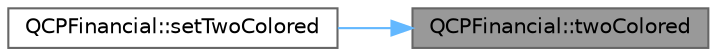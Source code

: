 digraph "QCPFinancial::twoColored"
{
 // LATEX_PDF_SIZE
  bgcolor="transparent";
  edge [fontname=Helvetica,fontsize=10,labelfontname=Helvetica,labelfontsize=10];
  node [fontname=Helvetica,fontsize=10,shape=box,height=0.2,width=0.4];
  rankdir="RL";
  Node1 [label="QCPFinancial::twoColored",height=0.2,width=0.4,color="gray40", fillcolor="grey60", style="filled", fontcolor="black",tooltip=" "];
  Node1 -> Node2 [dir="back",color="steelblue1",style="solid"];
  Node2 [label="QCPFinancial::setTwoColored",height=0.2,width=0.4,color="grey40", fillcolor="white", style="filled",URL="$class_q_c_p_financial.html#a138e44aac160a17a9676652e240c5f08",tooltip=" "];
}
